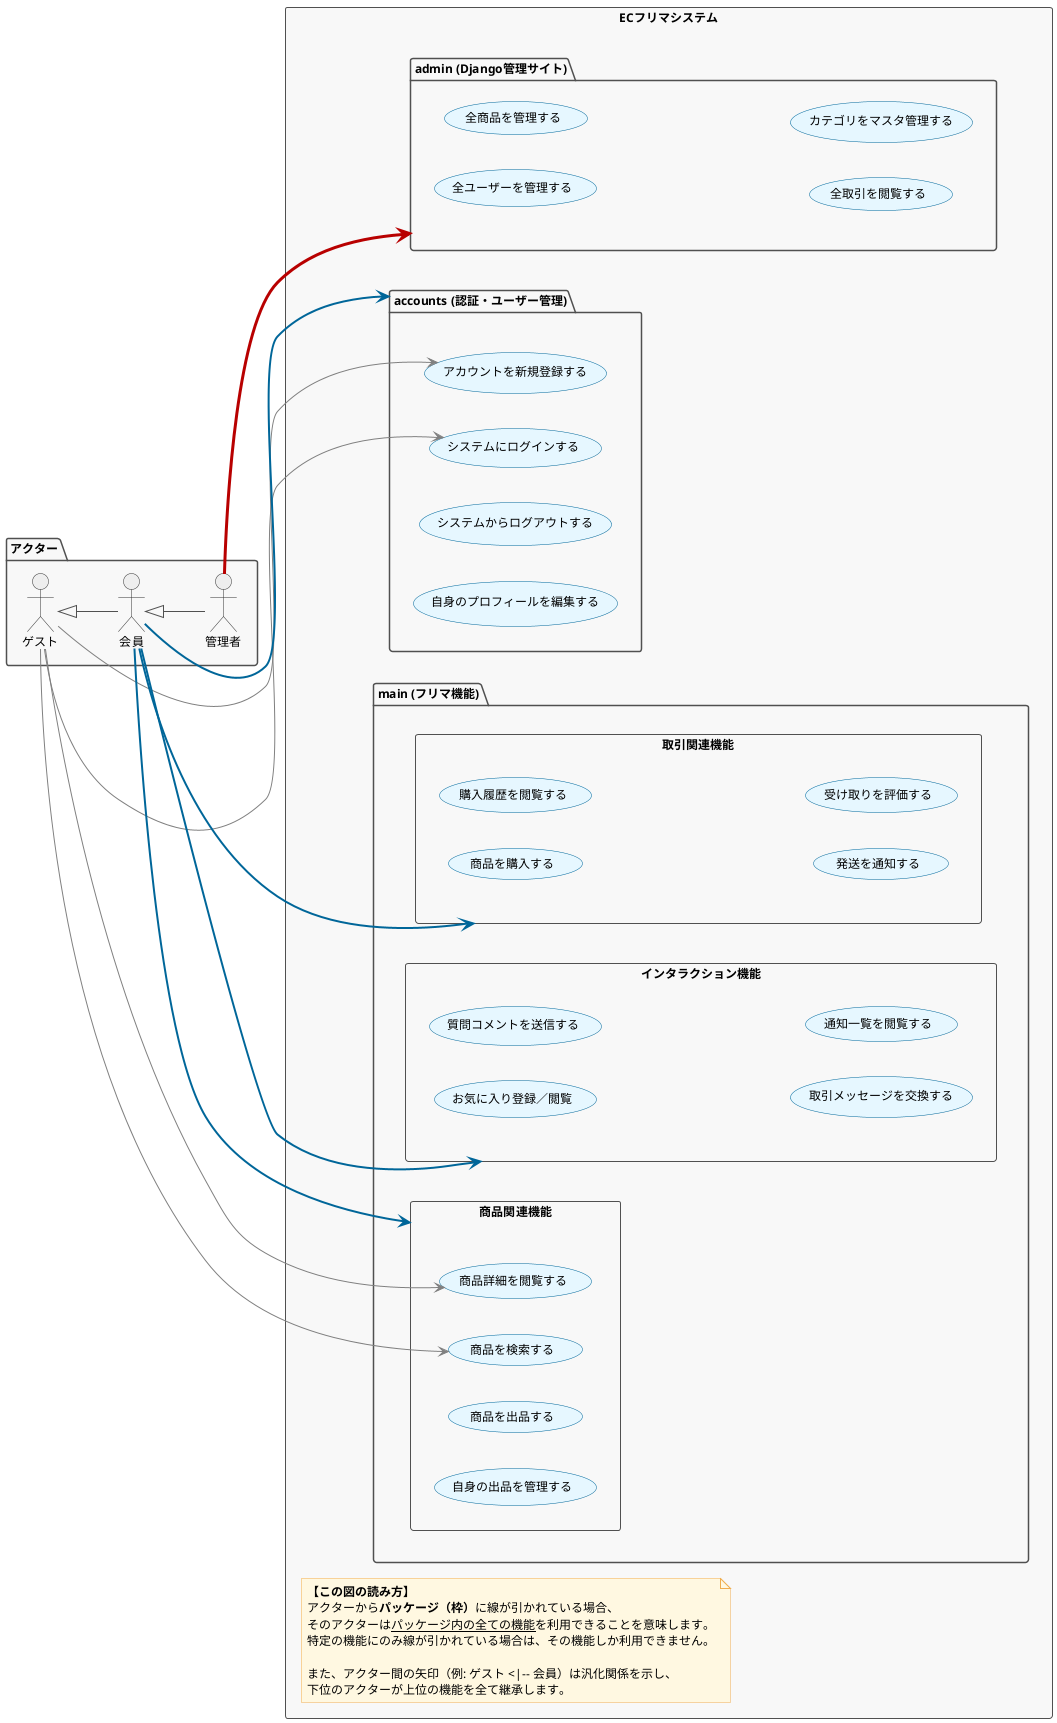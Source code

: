 @startuml ユースケース図

' === デザイン調整 (skinparam) ===
skinparam {
    BackgroundColor #FFFFFF
    ArrowColor #505050
    ActorBorderColor #333333
    ActorBackgroundColor #EEEEEE
    PackageBorderColor #505050
    PackageBackgroundColor #F8F8F8
    UsecaseBorderColor #006699
    UsecaseBackgroundColor #E6F7FF
    NoteBorderColor #F0AD4E
    NoteBackgroundColor #FFF8E1
    DefaultFontName "Yu Gothic UI"
    DefaultFontSize 12
}

' === レイアウト方向を左から右へ明確に指定 ===
left to right direction

' === アクター定義 (左側に配置) ===
package "アクター" {
  actor "ゲスト" as Guest
  actor "会員" as Member
  actor "管理者" as Admin
}
' 汎化関係
Guest <|-- Member
Member <|-- Admin

' === 機能パッケージ (右側に配置) ===
rectangle "ECフリマシステム" {

    ' === 全体への注釈: この図の読み方 ===
    note as N1
      <b>【この図の読み方】</b>
      アクターから<b>パッケージ（枠）</b>に線が引かれている場合、
      そのアクターは<u>パッケージ内の全ての機能</u>を利用できることを意味します。
      特定の機能にのみ線が引かれている場合は、その機能しか利用できません。
      
      また、アクター間の矢印（例: ゲスト <|-- 会員）は汎化関係を示し、
      下位のアクターが上位の機能を全て継承します。
    end note

    package "accounts (認証・ユーザー管理)" as PkgAccounts {
        usecase "アカウントを新規登録する" as UC_Register
        usecase "システムにログインする" as UC_Login
        usecase "システムからログアウトする" as UC_Logout
        usecase "自身のプロフィールを編集する" as UC_EditProfile
    }

    package "main (フリマ機能)" {
    
        rectangle "商品関連機能" as PkgProduct {
            usecase "商品を検索する" as UC_Search
            usecase "商品詳細を閲覧する" as UC_ViewDetail
            usecase "商品を出品する" as UC_ListProduct
            usecase "自身の出品を管理する" as UC_ManageMyProducts
        }

        rectangle "取引関連機能" as PkgTransaction {
            usecase "商品を購入する" as UC_Purchase
            usecase "購入履歴を閲覧する" as UC_ViewPurchaseHistory
            usecase "発送を通知する" as UC_NotifyShipping
            usecase "受け取りを評価する" as UC_Evaluate
        }

        rectangle "インタラクション機能" as PkgInteraction {
            usecase "お気に入り登録／閲覧" as UC_Favorite
            usecase "質問コメントを送信する" as UC_Comment
            usecase "取引メッセージを交換する" as UC_SendMessage
            usecase "通知一覧を閲覧する" as UC_CheckNotifications
        }
    }

    package "admin (Django管理サイト)" as PkgAdmin {
        usecase "全ユーザーを管理する" as UC_AdminManageUsers
        usecase "全商品を管理する" as UC_AdminManageProducts
        usecase "全取引を閲覧する" as UC_AdminViewTransactions
        usecase "カテゴリをマスタ管理する" as UC_AdminManageCategories
    }
}


' --- アクターとユースケースの関連 (色と太さで重み付け) ---

' ■ ゲストの権限 (グレー / 細い)
Guest -[#808080,thickness=1]-> UC_Register
Guest -[#808080,thickness=1]-> UC_Login
Guest -[#808080,thickness=1]-> UC_Search
Guest -[#808080,thickness=1]-> UC_ViewDetail

' ■ 会員の権限 (青 / 中くらい)
Member -[#006699,thickness=2]-> PkgAccounts
Member -[#006699,thickness=2]-> PkgProduct
Member -[#006699,thickness=2]-> PkgTransaction
Member -[#006699,thickness=2]-> PkgInteraction

' ■ 管理者の権限 (赤 / 太い)
Admin -[#B80000,thickness=3]-> PkgAdmin

@enduml